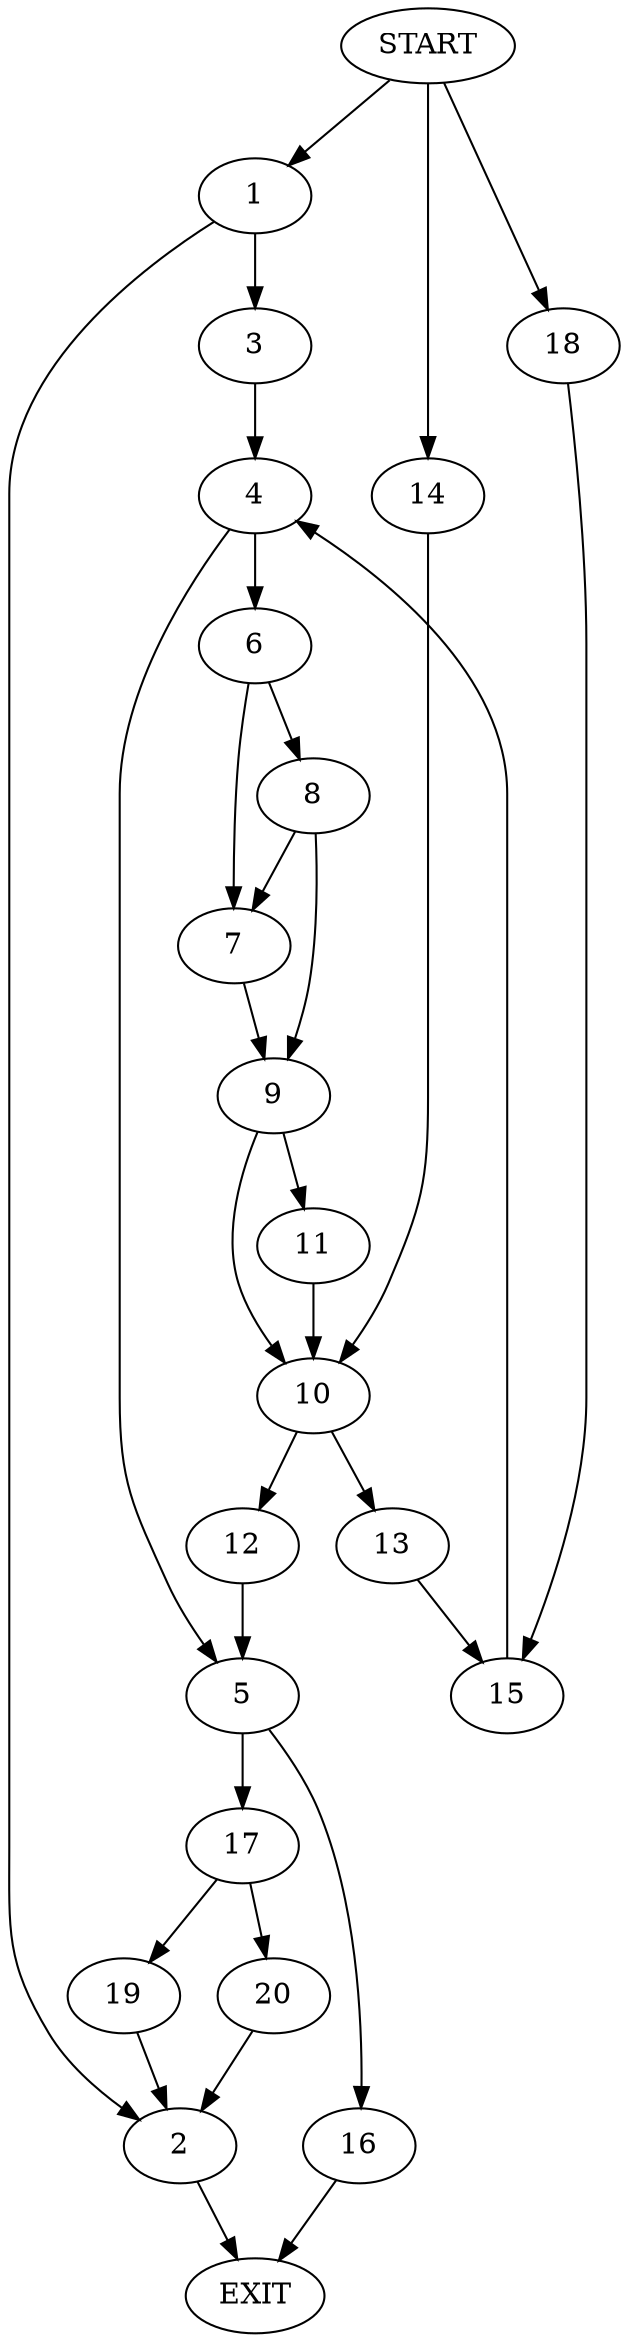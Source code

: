 digraph {
0 [label="START"]
21 [label="EXIT"]
0 -> 1
1 -> 2
1 -> 3
3 -> 4
2 -> 21
4 -> 5
4 -> 6
6 -> 7
6 -> 8
7 -> 9
8 -> 7
8 -> 9
9 -> 10
9 -> 11
11 -> 10
10 -> 12
10 -> 13
0 -> 14
14 -> 10
13 -> 15
12 -> 5
5 -> 16
5 -> 17
15 -> 4
0 -> 18
18 -> 15
16 -> 21
17 -> 19
17 -> 20
20 -> 2
19 -> 2
}
